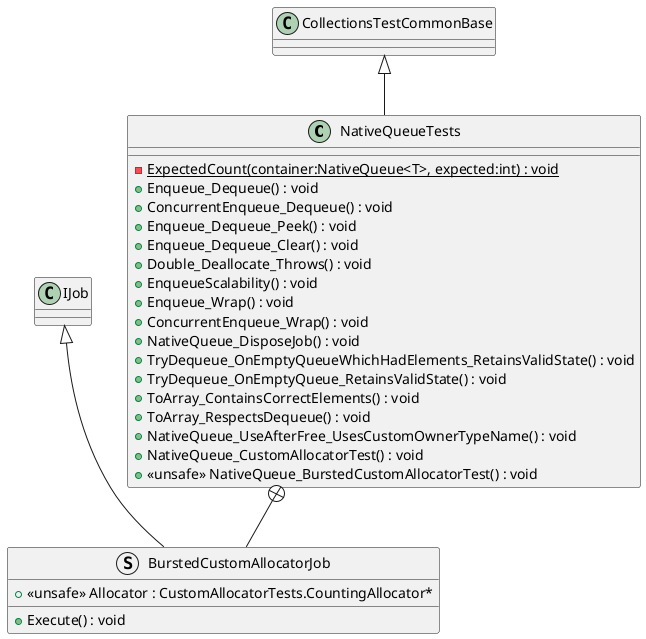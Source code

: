 @startuml
class NativeQueueTests {
    {static} - ExpectedCount(container:NativeQueue<T>, expected:int) : void
    + Enqueue_Dequeue() : void
    + ConcurrentEnqueue_Dequeue() : void
    + Enqueue_Dequeue_Peek() : void
    + Enqueue_Dequeue_Clear() : void
    + Double_Deallocate_Throws() : void
    + EnqueueScalability() : void
    + Enqueue_Wrap() : void
    + ConcurrentEnqueue_Wrap() : void
    + NativeQueue_DisposeJob() : void
    + TryDequeue_OnEmptyQueueWhichHadElements_RetainsValidState() : void
    + TryDequeue_OnEmptyQueue_RetainsValidState() : void
    + ToArray_ContainsCorrectElements() : void
    + ToArray_RespectsDequeue() : void
    + NativeQueue_UseAfterFree_UsesCustomOwnerTypeName() : void
    + NativeQueue_CustomAllocatorTest() : void
    + <<unsafe>> NativeQueue_BurstedCustomAllocatorTest() : void
}
struct BurstedCustomAllocatorJob {
    + <<unsafe>> Allocator : CustomAllocatorTests.CountingAllocator*
    + Execute() : void
}
CollectionsTestCommonBase <|-- NativeQueueTests
NativeQueueTests +-- BurstedCustomAllocatorJob
IJob <|-- BurstedCustomAllocatorJob
@enduml
